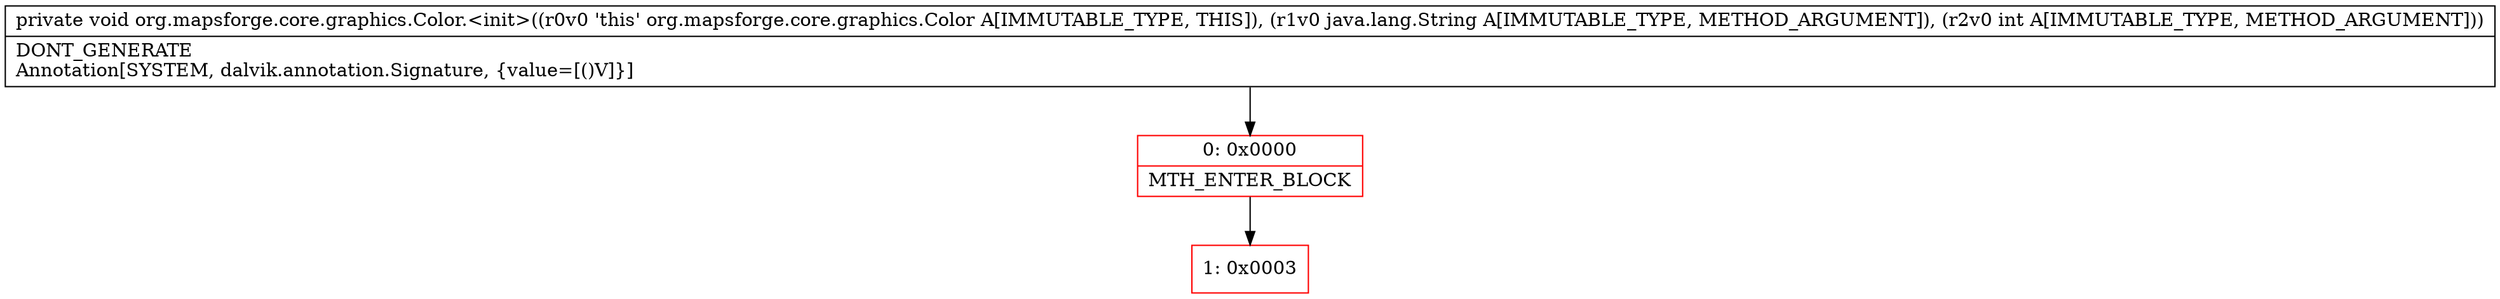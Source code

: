 digraph "CFG fororg.mapsforge.core.graphics.Color.\<init\>(Ljava\/lang\/String;I)V" {
subgraph cluster_Region_2080630109 {
label = "R(0)";
node [shape=record,color=blue];
}
Node_0 [shape=record,color=red,label="{0\:\ 0x0000|MTH_ENTER_BLOCK\l}"];
Node_1 [shape=record,color=red,label="{1\:\ 0x0003}"];
MethodNode[shape=record,label="{private void org.mapsforge.core.graphics.Color.\<init\>((r0v0 'this' org.mapsforge.core.graphics.Color A[IMMUTABLE_TYPE, THIS]), (r1v0 java.lang.String A[IMMUTABLE_TYPE, METHOD_ARGUMENT]), (r2v0 int A[IMMUTABLE_TYPE, METHOD_ARGUMENT]))  | DONT_GENERATE\lAnnotation[SYSTEM, dalvik.annotation.Signature, \{value=[()V]\}]\l}"];
MethodNode -> Node_0;
Node_0 -> Node_1;
}

